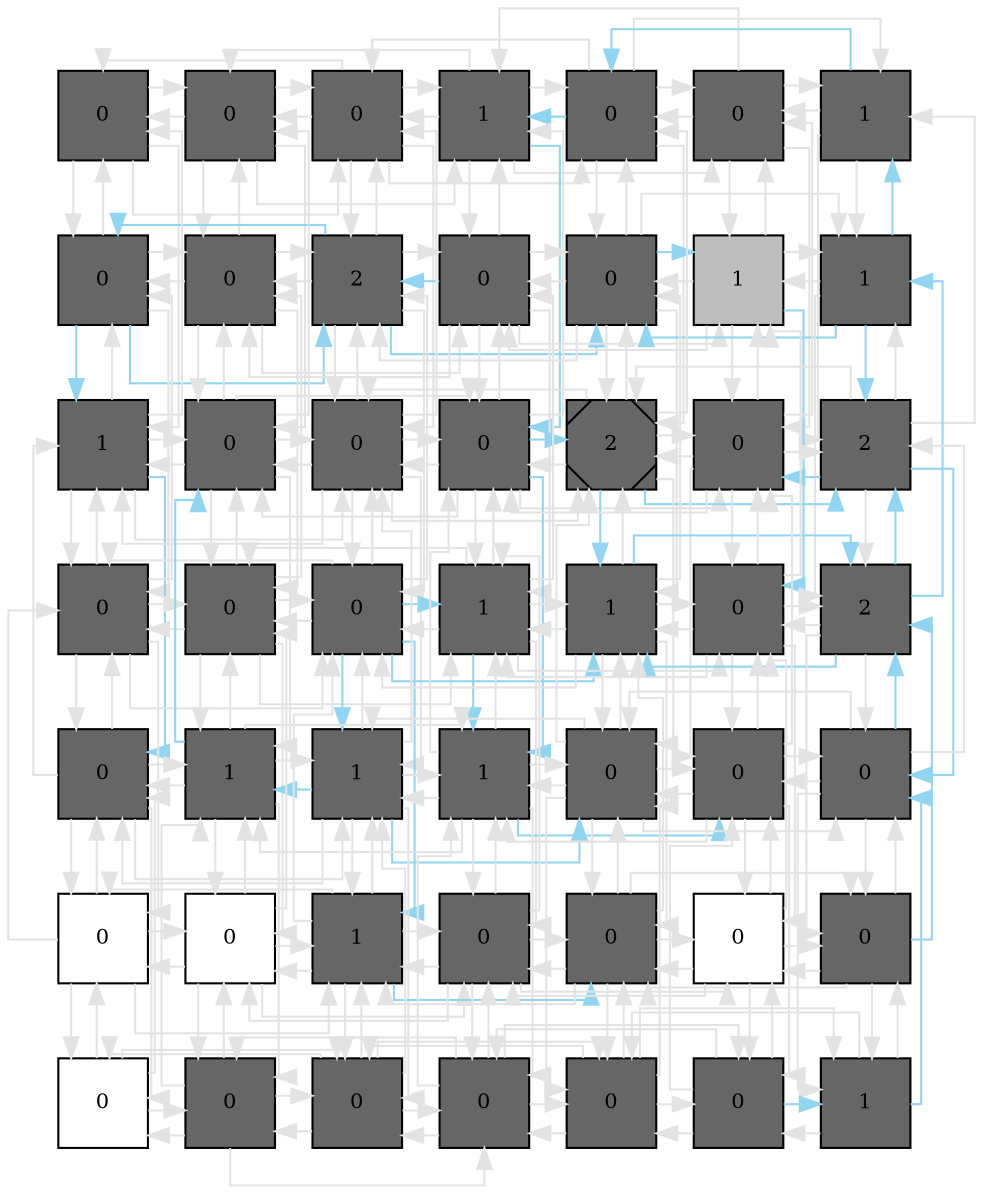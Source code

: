 digraph layout  {
rankdir=TB;
splines=ortho;
node [fixedsize=false, style=filled, width="0.6"];
edge [constraint=false];
0 [fillcolor="#666666", fontsize=10, label=0, shape=square, tooltip="name:  ADPRc ,\nin_degree: 4,\nout_degree: 4"];
1 [fillcolor="#666666", fontsize=10, label=0, shape=square, tooltip="name:  cADPR ,\nin_degree: 5,\nout_degree: 5"];
2 [fillcolor="#666666", fontsize=10, label=0, shape=square, tooltip="name:  ABH1 ,\nin_degree: 6,\nout_degree: 6"];
3 [fillcolor="#666666", fontsize=10, label=1, shape=square, tooltip="name:  Ca2_ATPase ,\nin_degree: 6,\nout_degree: 6"];
4 [fillcolor="#666666", fontsize=10, label=0, shape=square, tooltip="name:  CaIM ,\nin_degree: 6,\nout_degree: 6"];
5 [fillcolor="#666666", fontsize=10, label=0, shape=square, tooltip="name:  ERA1 ,\nin_degree: 5,\nout_degree: 5"];
6 [fillcolor="#666666", fontsize=10, label=1, shape=square, tooltip="name:  ROP10 ,\nin_degree: 4,\nout_degree: 4"];
7 [fillcolor="#666666", fontsize=10, label=0, shape=square, tooltip="name:  NO ,\nin_degree: 5,\nout_degree: 5"];
8 [fillcolor="#666666", fontsize=10, label=0, shape=square, tooltip="name:  InsP6 ,\nin_degree: 6,\nout_degree: 6"];
9 [fillcolor="#666666", fontsize=10, label=2, shape=square, tooltip="name:  InsPK ,\nin_degree: 7,\nout_degree: 7"];
10 [fillcolor="#666666", fontsize=10, label=0, shape=square, tooltip="name:  NOS ,\nin_degree: 7,\nout_degree: 7"];
11 [fillcolor="#666666", fontsize=10, label=0, shape=square, tooltip="name:  KOUT ,\nin_degree: 7,\nout_degree: 7"];
12 [fillcolor="#bdbdbd", fontsize=10, label=1, shape=square, tooltip="name: None,\nin_degree: 6,\nout_degree: 6"];
13 [fillcolor="#666666", fontsize=10, label=1, shape=square, tooltip="name:  ROS ,\nin_degree: 5,\nout_degree: 5"];
14 [fillcolor="#666666", fontsize=10, label=1, shape=square, tooltip="name:  NIA12 ,\nin_degree: 6,\nout_degree: 6"];
15 [fillcolor="#666666", fontsize=10, label=0, shape=square, tooltip="name:  CIS ,\nin_degree: 7,\nout_degree: 7"];
16 [fillcolor="#666666", fontsize=10, label=0, shape=square, tooltip="name:  KEV ,\nin_degree: 8,\nout_degree: 8"];
17 [fillcolor="#666666", fontsize=10, label=0, shape=square, tooltip="name:  Ca2_c ,\nin_degree: 8,\nout_degree: 8"];
18 [fillcolor="#666666", fontsize=10, label=2, shape=Msquare, tooltip="name:  Depolar ,\nin_degree: 8,\nout_degree: 8"];
19 [fillcolor="#666666", fontsize=10, label=0, shape=square, tooltip="name:  KAP ,\nin_degree: 7,\nout_degree: 7"];
20 [fillcolor="#666666", fontsize=10, label=2, shape=square, tooltip="name:  HTPase ,\nin_degree: 6,\nout_degree: 6"];
21 [fillcolor="#666666", fontsize=10, label=0, shape=square, tooltip="name:  RCN1 ,\nin_degree: 6,\nout_degree: 6"];
22 [fillcolor="#666666", fontsize=10, label=0, shape=square, tooltip="name:  PEPC ,\nin_degree: 7,\nout_degree: 7"];
23 [fillcolor="#666666", fontsize=10, label=0, shape=square, tooltip="name:  ABA ,\nin_degree: 8,\nout_degree: 8"];
24 [fillcolor="#666666", fontsize=10, label=1, shape=square, tooltip="name:  Malate ,\nin_degree: 8,\nout_degree: 8"];
25 [fillcolor="#666666", fontsize=10, label=1, shape=square, tooltip="name:  AnionEM ,\nin_degree: 8,\nout_degree: 8"];
26 [fillcolor="#666666", fontsize=10, label=0, shape=square, tooltip="name:  Closure ,\nin_degree: 7,\nout_degree: 7"];
27 [fillcolor="#666666", fontsize=10, label=2, shape=square, tooltip="name:  pH ,\nin_degree: 6,\nout_degree: 6"];
28 [fillcolor="#666666", fontsize=10, label=0, shape=square, tooltip="name:  GC ,\nin_degree: 6,\nout_degree: 6"];
29 [fillcolor="#666666", fontsize=10, label=1, shape=square, tooltip="name:  cGMP ,\nin_degree: 7,\nout_degree: 7"];
30 [fillcolor="#666666", fontsize=10, label=1, shape=square, tooltip="name:  InsP3 ,\nin_degree: 8,\nout_degree: 8"];
31 [fillcolor="#666666", fontsize=10, label=1, shape=square, tooltip="name:  PLC ,\nin_degree: 8,\nout_degree: 8"];
32 [fillcolor="#666666", fontsize=10, label=0, shape=square, tooltip="name:  RAC1 ,\nin_degree: 8,\nout_degree: 8"];
33 [fillcolor="#666666", fontsize=10, label=0, shape=square, tooltip="name:  Actin ,\nin_degree: 7,\nout_degree: 7"];
34 [fillcolor="#666666", fontsize=10, label=0, shape=square, tooltip="name:  ABI1 ,\nin_degree: 6,\nout_degree: 6"];
35 [fillcolor="#FFFFFF", fontsize=10, label=0, shape=square, tooltip="name: None,\nin_degree: 5,\nout_degree: 5"];
36 [fillcolor="#FFFFFF", fontsize=10, label=0, shape=square, tooltip="name: None,\nin_degree: 6,\nout_degree: 6"];
37 [fillcolor="#666666", fontsize=10, label=1, shape=square, tooltip="name:  SphK ,\nin_degree: 7,\nout_degree: 7"];
38 [fillcolor="#666666", fontsize=10, label=0, shape=square, tooltip="name:  S1P ,\nin_degree: 7,\nout_degree: 7"];
39 [fillcolor="#666666", fontsize=10, label=0, shape=square, tooltip="name:  OST1 ,\nin_degree: 7,\nout_degree: 7"];
40 [fillcolor="#FFFFFF", fontsize=10, label=0, shape=square, tooltip="name: None,\nin_degree: 6,\nout_degree: 6"];
41 [fillcolor="#666666", fontsize=10, label=0, shape=square, tooltip="name:  Atrboh ,\nin_degree: 5,\nout_degree: 5"];
42 [fillcolor="#FFFFFF", fontsize=10, label=0, shape=square, tooltip="name: None,\nin_degree: 4,\nout_degree: 4"];
43 [fillcolor="#666666", fontsize=10, label=0, shape=square, tooltip="name:  GCR1 ,\nin_degree: 5,\nout_degree: 5"];
44 [fillcolor="#666666", fontsize=10, label=0, shape=square, tooltip="name:  AGB1 ,\nin_degree: 6,\nout_degree: 6"];
45 [fillcolor="#666666", fontsize=10, label=0, shape=square, tooltip="name:  GPA1 ,\nin_degree: 6,\nout_degree: 6"];
46 [fillcolor="#666666", fontsize=10, label=0, shape=square, tooltip="name:  PLD ,\nin_degree: 6,\nout_degree: 6"];
47 [fillcolor="#666666", fontsize=10, label=0, shape=square, tooltip="name:  PA ,\nin_degree: 5,\nout_degree: 5"];
48 [fillcolor="#666666", fontsize=10, label=1, shape=square, tooltip="name:  ROP2 ,\nin_degree: 4,\nout_degree: 4"];
0 -> 1  [color=grey89, style="penwidth(0.1)", tooltip=" ", weight=1];
0 -> 7  [color=grey89, style="penwidth(0.1)", tooltip=" ", weight=1];
0 -> 14  [color=grey89, style="penwidth(0.1)", tooltip=" ", weight=1];
0 -> 2  [color=grey89, style="penwidth(0.1)", tooltip=" ", weight=1];
1 -> 0  [color=grey89, style="penwidth(0.1)", tooltip=" ", weight=1];
1 -> 2  [color=grey89, style="penwidth(0.1)", tooltip=" ", weight=1];
1 -> 8  [color=grey89, style="penwidth(0.1)", tooltip=" ", weight=1];
1 -> 15  [color=grey89, style="penwidth(0.1)", tooltip=" ", weight=1];
1 -> 3  [color=grey89, style="penwidth(0.1)", tooltip=" ", weight=1];
2 -> 1  [color=grey89, style="penwidth(0.1)", tooltip=" ", weight=1];
2 -> 3  [color=grey89, style="penwidth(0.1)", tooltip=" ", weight=1];
2 -> 9  [color=grey89, style="penwidth(0.1)", tooltip=" ", weight=1];
2 -> 16  [color=grey89, style="penwidth(0.1)", tooltip=" ", weight=1];
2 -> 4  [color=grey89, style="penwidth(0.1)", tooltip=" ", weight=1];
2 -> 0  [color=grey89, style="penwidth(0.1)", tooltip=" ", weight=1];
3 -> 2  [color=grey89, style="penwidth(0.1)", tooltip=" ", weight=1];
3 -> 4  [color=grey89, style="penwidth(0.1)", tooltip=" ", weight=1];
3 -> 10  [color=grey89, style="penwidth(0.1)", tooltip=" ", weight=1];
3 -> 17  [color="#91D5F1", style="penwidth(0.1)", tooltip="4( CaIM ) to 17( Ca2_c )", weight=1];
3 -> 5  [color=grey89, style="penwidth(0.1)", tooltip=" ", weight=1];
3 -> 1  [color=grey89, style="penwidth(0.1)", tooltip=" ", weight=1];
4 -> 3  [color="#91D5F1", style="penwidth(0.1)", tooltip="4( CaIM ) to 17( Ca2_c )", weight=1];
4 -> 5  [color=grey89, style="penwidth(0.1)", tooltip=" ", weight=1];
4 -> 11  [color=grey89, style="penwidth(0.1)", tooltip=" ", weight=1];
4 -> 18  [color=grey89, style="penwidth(0.1)", tooltip=" ", weight=1];
4 -> 6  [color=grey89, style="penwidth(0.1)", tooltip=" ", weight=1];
4 -> 2  [color=grey89, style="penwidth(0.1)", tooltip=" ", weight=1];
5 -> 4  [color=grey89, style="penwidth(0.1)", tooltip=" ", weight=1];
5 -> 6  [color=grey89, style="penwidth(0.1)", tooltip=" ", weight=1];
5 -> 12  [color=grey89, style="penwidth(0.1)", tooltip=" ", weight=1];
5 -> 19  [color=grey89, style="penwidth(0.1)", tooltip=" ", weight=1];
5 -> 3  [color=grey89, style="penwidth(0.1)", tooltip=" ", weight=1];
6 -> 5  [color=grey89, style="penwidth(0.1)", tooltip=" ", weight=1];
6 -> 13  [color=grey89, style="penwidth(0.1)", tooltip=" ", weight=1];
6 -> 20  [color=grey89, style="penwidth(0.1)", tooltip=" ", weight=1];
6 -> 4  [color="#91D5F1", style="penwidth(0.1)", tooltip="13( ROS ) to 4( CaIM )", weight=1];
7 -> 0  [color=grey89, style="penwidth(0.1)", tooltip=" ", weight=1];
7 -> 8  [color=grey89, style="penwidth(0.1)", tooltip=" ", weight=1];
7 -> 14  [color="#91D5F1", style="penwidth(0.1)", tooltip="7( NO ) to 28( GC )", weight=1];
7 -> 21  [color=grey89, style="penwidth(0.1)", tooltip=" ", weight=1];
7 -> 9  [color="#91D5F1", style="penwidth(0.1)", tooltip="7( NO ) to 11( KOUT )", weight=1];
8 -> 1  [color=grey89, style="penwidth(0.1)", tooltip=" ", weight=1];
8 -> 7  [color=grey89, style="penwidth(0.1)", tooltip=" ", weight=1];
8 -> 9  [color=grey89, style="penwidth(0.1)", tooltip=" ", weight=1];
8 -> 15  [color=grey89, style="penwidth(0.1)", tooltip=" ", weight=1];
8 -> 22  [color=grey89, style="penwidth(0.1)", tooltip=" ", weight=1];
8 -> 10  [color=grey89, style="penwidth(0.1)", tooltip=" ", weight=1];
9 -> 2  [color=grey89, style="penwidth(0.1)", tooltip=" ", weight=1];
9 -> 8  [color=grey89, style="penwidth(0.1)", tooltip=" ", weight=1];
9 -> 10  [color=grey89, style="penwidth(0.1)", tooltip=" ", weight=1];
9 -> 16  [color=grey89, style="penwidth(0.1)", tooltip=" ", weight=1];
9 -> 23  [color=grey89, style="penwidth(0.1)", tooltip=" ", weight=1];
9 -> 11  [color="#91D5F1", style="penwidth(0.1)", tooltip="7( NO ) to 11( KOUT )", weight=1];
9 -> 7  [color="#91D5F1", style="penwidth(0.1)", tooltip="10( NOS ) to 7( NO )", weight=1];
10 -> 3  [color=grey89, style="penwidth(0.1)", tooltip=" ", weight=1];
10 -> 9  [color="#91D5F1", style="penwidth(0.1)", tooltip="10( NOS ) to 7( NO )", weight=1];
10 -> 11  [color=grey89, style="penwidth(0.1)", tooltip=" ", weight=1];
10 -> 17  [color=grey89, style="penwidth(0.1)", tooltip=" ", weight=1];
10 -> 24  [color=grey89, style="penwidth(0.1)", tooltip=" ", weight=1];
10 -> 12  [color=grey89, style="penwidth(0.1)", tooltip=" ", weight=1];
10 -> 8  [color=grey89, style="penwidth(0.1)", tooltip=" ", weight=1];
11 -> 4  [color=grey89, style="penwidth(0.1)", tooltip=" ", weight=1];
11 -> 10  [color=grey89, style="penwidth(0.1)", tooltip=" ", weight=1];
11 -> 12  [color="#91D5F1", style="penwidth(0.1)", tooltip="11( KOUT ) to 26( Closure )", weight=1];
11 -> 18  [color=grey89, style="penwidth(0.1)", tooltip=" ", weight=1];
11 -> 25  [color=grey89, style="penwidth(0.1)", tooltip=" ", weight=1];
11 -> 13  [color=grey89, style="penwidth(0.1)", tooltip=" ", weight=1];
11 -> 9  [color=grey89, style="penwidth(0.1)", tooltip=" ", weight=1];
12 -> 5  [color=grey89, style="penwidth(0.1)", tooltip=" ", weight=1];
12 -> 11  [color=grey89, style="penwidth(0.1)", tooltip=" ", weight=1];
12 -> 13  [color=grey89, style="penwidth(0.1)", tooltip=" ", weight=1];
12 -> 19  [color=grey89, style="penwidth(0.1)", tooltip=" ", weight=1];
12 -> 26  [color="#91D5F1", style="penwidth(0.1)", tooltip="11( KOUT ) to 26( Closure )", weight=1];
12 -> 10  [color=grey89, style="penwidth(0.1)", tooltip=" ", weight=1];
13 -> 6  [color="#91D5F1", style="penwidth(0.1)", tooltip="13( ROS ) to 4( CaIM )", weight=1];
13 -> 12  [color=grey89, style="penwidth(0.1)", tooltip=" ", weight=1];
13 -> 20  [color="#91D5F1", style="penwidth(0.1)", tooltip="13( ROS ) to 34( ABI1 )", weight=1];
13 -> 27  [color=grey89, style="penwidth(0.1)", tooltip=" ", weight=1];
13 -> 11  [color="#91D5F1", style="penwidth(0.1)", tooltip="27( pH ) to 11( KOUT )", weight=1];
14 -> 7  [color=grey89, style="penwidth(0.1)", tooltip=" ", weight=1];
14 -> 15  [color=grey89, style="penwidth(0.1)", tooltip=" ", weight=1];
14 -> 21  [color=grey89, style="penwidth(0.1)", tooltip=" ", weight=1];
14 -> 28  [color="#91D5F1", style="penwidth(0.1)", tooltip="7( NO ) to 28( GC )", weight=1];
14 -> 0  [color=grey89, style="penwidth(0.1)", tooltip=" ", weight=1];
14 -> 16  [color=grey89, style="penwidth(0.1)", tooltip=" ", weight=1];
15 -> 8  [color=grey89, style="penwidth(0.1)", tooltip=" ", weight=1];
15 -> 14  [color=grey89, style="penwidth(0.1)", tooltip=" ", weight=1];
15 -> 16  [color=grey89, style="penwidth(0.1)", tooltip=" ", weight=1];
15 -> 22  [color=grey89, style="penwidth(0.1)", tooltip=" ", weight=1];
15 -> 29  [color=grey89, style="penwidth(0.1)", tooltip=" ", weight=1];
15 -> 1  [color=grey89, style="penwidth(0.1)", tooltip=" ", weight=1];
15 -> 17  [color=grey89, style="penwidth(0.1)", tooltip=" ", weight=1];
16 -> 9  [color=grey89, style="penwidth(0.1)", tooltip=" ", weight=1];
16 -> 15  [color=grey89, style="penwidth(0.1)", tooltip=" ", weight=1];
16 -> 17  [color=grey89, style="penwidth(0.1)", tooltip=" ", weight=1];
16 -> 23  [color=grey89, style="penwidth(0.1)", tooltip=" ", weight=1];
16 -> 30  [color=grey89, style="penwidth(0.1)", tooltip=" ", weight=1];
16 -> 2  [color=grey89, style="penwidth(0.1)", tooltip=" ", weight=1];
16 -> 18  [color=grey89, style="penwidth(0.1)", tooltip=" ", weight=1];
16 -> 14  [color=grey89, style="penwidth(0.1)", tooltip=" ", weight=1];
17 -> 10  [color=grey89, style="penwidth(0.1)", tooltip=" ", weight=1];
17 -> 16  [color=grey89, style="penwidth(0.1)", tooltip=" ", weight=1];
17 -> 18  [color="#91D5F1", style="penwidth(0.1)", tooltip="17( Ca2_c ) to 20( HTPase )", weight=1];
17 -> 24  [color=grey89, style="penwidth(0.1)", tooltip=" ", weight=1];
17 -> 31  [color="#91D5F1", style="penwidth(0.1)", tooltip="17( Ca2_c ) to 33( Actin )", weight=1];
17 -> 3  [color=grey89, style="penwidth(0.1)", tooltip=" ", weight=1];
17 -> 19  [color=grey89, style="penwidth(0.1)", tooltip=" ", weight=1];
17 -> 15  [color=grey89, style="penwidth(0.1)", tooltip=" ", weight=1];
18 -> 11  [color=grey89, style="penwidth(0.1)", tooltip=" ", weight=1];
18 -> 17  [color=grey89, style="penwidth(0.1)", tooltip=" ", weight=1];
18 -> 19  [color=grey89, style="penwidth(0.1)", tooltip=" ", weight=1];
18 -> 25  [color="#91D5F1", style="penwidth(0.1)", tooltip="17( Ca2_c ) to 25( AnionEM )", weight=1];
18 -> 32  [color=grey89, style="penwidth(0.1)", tooltip=" ", weight=1];
18 -> 4  [color=grey89, style="penwidth(0.1)", tooltip=" ", weight=1];
18 -> 20  [color="#91D5F1", style="penwidth(0.1)", tooltip="17( Ca2_c ) to 20( HTPase )", weight=1];
18 -> 16  [color=grey89, style="penwidth(0.1)", tooltip=" ", weight=1];
19 -> 12  [color=grey89, style="penwidth(0.1)", tooltip=" ", weight=1];
19 -> 18  [color=grey89, style="penwidth(0.1)", tooltip=" ", weight=1];
19 -> 20  [color=grey89, style="penwidth(0.1)", tooltip=" ", weight=1];
19 -> 26  [color=grey89, style="penwidth(0.1)", tooltip=" ", weight=1];
19 -> 33  [color=grey89, style="penwidth(0.1)", tooltip=" ", weight=1];
19 -> 5  [color=grey89, style="penwidth(0.1)", tooltip=" ", weight=1];
19 -> 17  [color=grey89, style="penwidth(0.1)", tooltip=" ", weight=1];
20 -> 13  [color=grey89, style="penwidth(0.1)", tooltip=" ", weight=1];
20 -> 19  [color="#91D5F1", style="penwidth(0.1)", tooltip="27( pH ) to 19( KAP )", weight=1];
20 -> 27  [color=grey89, style="penwidth(0.1)", tooltip=" ", weight=1];
20 -> 34  [color="#91D5F1", style="penwidth(0.1)", tooltip="13( ROS ) to 34( ABI1 )", weight=1];
20 -> 6  [color=grey89, style="penwidth(0.1)", tooltip=" ", weight=1];
20 -> 18  [color=grey89, style="penwidth(0.1)", tooltip=" ", weight=1];
21 -> 14  [color=grey89, style="penwidth(0.1)", tooltip=" ", weight=1];
21 -> 22  [color=grey89, style="penwidth(0.1)", tooltip=" ", weight=1];
21 -> 28  [color=grey89, style="penwidth(0.1)", tooltip=" ", weight=1];
21 -> 35  [color=grey89, style="penwidth(0.1)", tooltip=" ", weight=1];
21 -> 7  [color=grey89, style="penwidth(0.1)", tooltip=" ", weight=1];
21 -> 23  [color=grey89, style="penwidth(0.1)", tooltip=" ", weight=1];
22 -> 15  [color=grey89, style="penwidth(0.1)", tooltip=" ", weight=1];
22 -> 21  [color=grey89, style="penwidth(0.1)", tooltip=" ", weight=1];
22 -> 23  [color=grey89, style="penwidth(0.1)", tooltip=" ", weight=1];
22 -> 29  [color=grey89, style="penwidth(0.1)", tooltip=" ", weight=1];
22 -> 36  [color=grey89, style="penwidth(0.1)", tooltip=" ", weight=1];
22 -> 8  [color=grey89, style="penwidth(0.1)", tooltip=" ", weight=1];
22 -> 24  [color=grey89, style="penwidth(0.1)", tooltip=" ", weight=1];
23 -> 16  [color=grey89, style="penwidth(0.1)", tooltip=" ", weight=1];
23 -> 22  [color=grey89, style="penwidth(0.1)", tooltip=" ", weight=1];
23 -> 24  [color="#91D5F1", style="penwidth(0.1)", tooltip="23( ABA ) to 31( PLC )", weight=1];
23 -> 30  [color="#91D5F1", style="penwidth(0.1)", tooltip="23( ABA ) to 32( RAC1 )", weight=1];
23 -> 37  [color="#91D5F1", style="penwidth(0.1)", tooltip="23( ABA ) to 39( OST1 )", weight=1];
23 -> 9  [color=grey89, style="penwidth(0.1)", tooltip=" ", weight=1];
23 -> 25  [color="#91D5F1", style="penwidth(0.1)", tooltip="23( ABA ) to 27( pH )", weight=1];
23 -> 21  [color=grey89, style="penwidth(0.1)", tooltip=" ", weight=1];
24 -> 17  [color=grey89, style="penwidth(0.1)", tooltip=" ", weight=1];
24 -> 23  [color=grey89, style="penwidth(0.1)", tooltip=" ", weight=1];
24 -> 25  [color=grey89, style="penwidth(0.1)", tooltip=" ", weight=1];
24 -> 31  [color="#91D5F1", style="penwidth(0.1)", tooltip="23( ABA ) to 31( PLC )", weight=1];
24 -> 38  [color=grey89, style="penwidth(0.1)", tooltip=" ", weight=1];
24 -> 10  [color=grey89, style="penwidth(0.1)", tooltip=" ", weight=1];
24 -> 26  [color=grey89, style="penwidth(0.1)", tooltip=" ", weight=1];
24 -> 22  [color=grey89, style="penwidth(0.1)", tooltip=" ", weight=1];
25 -> 18  [color=grey89, style="penwidth(0.1)", tooltip=" ", weight=1];
25 -> 24  [color=grey89, style="penwidth(0.1)", tooltip=" ", weight=1];
25 -> 26  [color=grey89, style="penwidth(0.1)", tooltip=" ", weight=1];
25 -> 32  [color=grey89, style="penwidth(0.1)", tooltip=" ", weight=1];
25 -> 39  [color=grey89, style="penwidth(0.1)", tooltip=" ", weight=1];
25 -> 11  [color=grey89, style="penwidth(0.1)", tooltip=" ", weight=1];
25 -> 27  [color="#91D5F1", style="penwidth(0.1)", tooltip="23( ABA ) to 27( pH )", weight=1];
25 -> 23  [color=grey89, style="penwidth(0.1)", tooltip=" ", weight=1];
26 -> 19  [color=grey89, style="penwidth(0.1)", tooltip=" ", weight=1];
26 -> 25  [color=grey89, style="penwidth(0.1)", tooltip=" ", weight=1];
26 -> 27  [color=grey89, style="penwidth(0.1)", tooltip=" ", weight=1];
26 -> 33  [color=grey89, style="penwidth(0.1)", tooltip=" ", weight=1];
26 -> 40  [color=grey89, style="penwidth(0.1)", tooltip=" ", weight=1];
26 -> 12  [color=grey89, style="penwidth(0.1)", tooltip=" ", weight=1];
26 -> 24  [color=grey89, style="penwidth(0.1)", tooltip=" ", weight=1];
27 -> 20  [color="#91D5F1", style="penwidth(0.1)", tooltip="27( pH ) to 19( KAP )", weight=1];
27 -> 26  [color=grey89, style="penwidth(0.1)", tooltip=" ", weight=1];
27 -> 34  [color=grey89, style="penwidth(0.1)", tooltip=" ", weight=1];
27 -> 41  [color=grey89, style="penwidth(0.1)", tooltip=" ", weight=1];
27 -> 13  [color="#91D5F1", style="penwidth(0.1)", tooltip="27( pH ) to 11( KOUT )", weight=1];
27 -> 25  [color="#91D5F1", style="penwidth(0.1)", tooltip="34( ABI1 ) to 25( AnionEM )", weight=1];
28 -> 21  [color=grey89, style="penwidth(0.1)", tooltip=" ", weight=1];
28 -> 29  [color=grey89, style="penwidth(0.1)", tooltip=" ", weight=1];
28 -> 35  [color=grey89, style="penwidth(0.1)", tooltip=" ", weight=1];
28 -> 42  [color=grey89, style="penwidth(0.1)", tooltip=" ", weight=1];
28 -> 14  [color=grey89, style="penwidth(0.1)", tooltip=" ", weight=1];
28 -> 30  [color=grey89, style="penwidth(0.1)", tooltip=" ", weight=1];
29 -> 22  [color=grey89, style="penwidth(0.1)", tooltip=" ", weight=1];
29 -> 28  [color=grey89, style="penwidth(0.1)", tooltip=" ", weight=1];
29 -> 30  [color=grey89, style="penwidth(0.1)", tooltip=" ", weight=1];
29 -> 36  [color=grey89, style="penwidth(0.1)", tooltip=" ", weight=1];
29 -> 43  [color=grey89, style="penwidth(0.1)", tooltip=" ", weight=1];
29 -> 15  [color="#91D5F1", style="penwidth(0.1)", tooltip="30( InsP3 ) to 15( CIS )", weight=1];
29 -> 31  [color=grey89, style="penwidth(0.1)", tooltip=" ", weight=1];
30 -> 23  [color=grey89, style="penwidth(0.1)", tooltip=" ", weight=1];
30 -> 29  [color="#91D5F1", style="penwidth(0.1)", tooltip="30( InsP3 ) to 15( CIS )", weight=1];
30 -> 31  [color=grey89, style="penwidth(0.1)", tooltip=" ", weight=1];
30 -> 37  [color=grey89, style="penwidth(0.1)", tooltip=" ", weight=1];
30 -> 44  [color=grey89, style="penwidth(0.1)", tooltip=" ", weight=1];
30 -> 16  [color=grey89, style="penwidth(0.1)", tooltip=" ", weight=1];
30 -> 32  [color="#91D5F1", style="penwidth(0.1)", tooltip="23( ABA ) to 32( RAC1 )", weight=1];
30 -> 28  [color=grey89, style="penwidth(0.1)", tooltip=" ", weight=1];
31 -> 24  [color=grey89, style="penwidth(0.1)", tooltip=" ", weight=1];
31 -> 30  [color=grey89, style="penwidth(0.1)", tooltip=" ", weight=1];
31 -> 32  [color=grey89, style="penwidth(0.1)", tooltip=" ", weight=1];
31 -> 38  [color=grey89, style="penwidth(0.1)", tooltip=" ", weight=1];
31 -> 45  [color=grey89, style="penwidth(0.1)", tooltip=" ", weight=1];
31 -> 17  [color=grey89, style="penwidth(0.1)", tooltip=" ", weight=1];
31 -> 33  [color="#91D5F1", style="penwidth(0.1)", tooltip="17( Ca2_c ) to 33( Actin )", weight=1];
31 -> 29  [color=grey89, style="penwidth(0.1)", tooltip=" ", weight=1];
32 -> 25  [color=grey89, style="penwidth(0.1)", tooltip=" ", weight=1];
32 -> 31  [color=grey89, style="penwidth(0.1)", tooltip=" ", weight=1];
32 -> 33  [color=grey89, style="penwidth(0.1)", tooltip=" ", weight=1];
32 -> 39  [color=grey89, style="penwidth(0.1)", tooltip=" ", weight=1];
32 -> 46  [color=grey89, style="penwidth(0.1)", tooltip=" ", weight=1];
32 -> 18  [color=grey89, style="penwidth(0.1)", tooltip=" ", weight=1];
32 -> 34  [color=grey89, style="penwidth(0.1)", tooltip=" ", weight=1];
32 -> 30  [color=grey89, style="penwidth(0.1)", tooltip=" ", weight=1];
33 -> 26  [color=grey89, style="penwidth(0.1)", tooltip=" ", weight=1];
33 -> 32  [color=grey89, style="penwidth(0.1)", tooltip=" ", weight=1];
33 -> 34  [color=grey89, style="penwidth(0.1)", tooltip=" ", weight=1];
33 -> 40  [color=grey89, style="penwidth(0.1)", tooltip=" ", weight=1];
33 -> 47  [color=grey89, style="penwidth(0.1)", tooltip=" ", weight=1];
33 -> 19  [color=grey89, style="penwidth(0.1)", tooltip=" ", weight=1];
33 -> 31  [color=grey89, style="penwidth(0.1)", tooltip=" ", weight=1];
34 -> 27  [color="#91D5F1", style="penwidth(0.1)", tooltip="34( ABI1 ) to 25( AnionEM )", weight=1];
34 -> 33  [color=grey89, style="penwidth(0.1)", tooltip=" ", weight=1];
34 -> 41  [color=grey89, style="penwidth(0.1)", tooltip=" ", weight=1];
34 -> 48  [color=grey89, style="penwidth(0.1)", tooltip=" ", weight=1];
34 -> 20  [color=grey89, style="penwidth(0.1)", tooltip=" ", weight=1];
34 -> 32  [color=grey89, style="penwidth(0.1)", tooltip=" ", weight=1];
35 -> 28  [color=grey89, style="penwidth(0.1)", tooltip=" ", weight=1];
35 -> 36  [color=grey89, style="penwidth(0.1)", tooltip=" ", weight=1];
35 -> 42  [color=grey89, style="penwidth(0.1)", tooltip=" ", weight=1];
35 -> 21  [color=grey89, style="penwidth(0.1)", tooltip=" ", weight=1];
35 -> 37  [color=grey89, style="penwidth(0.1)", tooltip=" ", weight=1];
36 -> 29  [color=grey89, style="penwidth(0.1)", tooltip=" ", weight=1];
36 -> 35  [color=grey89, style="penwidth(0.1)", tooltip=" ", weight=1];
36 -> 37  [color=grey89, style="penwidth(0.1)", tooltip=" ", weight=1];
36 -> 43  [color=grey89, style="penwidth(0.1)", tooltip=" ", weight=1];
36 -> 22  [color=grey89, style="penwidth(0.1)", tooltip=" ", weight=1];
36 -> 38  [color=grey89, style="penwidth(0.1)", tooltip=" ", weight=1];
37 -> 30  [color=grey89, style="penwidth(0.1)", tooltip=" ", weight=1];
37 -> 36  [color=grey89, style="penwidth(0.1)", tooltip=" ", weight=1];
37 -> 38  [color=grey89, style="penwidth(0.1)", tooltip=" ", weight=1];
37 -> 44  [color=grey89, style="penwidth(0.1)", tooltip=" ", weight=1];
37 -> 23  [color=grey89, style="penwidth(0.1)", tooltip=" ", weight=1];
37 -> 39  [color="#91D5F1", style="penwidth(0.1)", tooltip="23( ABA ) to 39( OST1 )", weight=1];
37 -> 35  [color=grey89, style="penwidth(0.1)", tooltip=" ", weight=1];
38 -> 31  [color=grey89, style="penwidth(0.1)", tooltip=" ", weight=1];
38 -> 37  [color=grey89, style="penwidth(0.1)", tooltip=" ", weight=1];
38 -> 39  [color=grey89, style="penwidth(0.1)", tooltip=" ", weight=1];
38 -> 45  [color=grey89, style="penwidth(0.1)", tooltip=" ", weight=1];
38 -> 24  [color=grey89, style="penwidth(0.1)", tooltip=" ", weight=1];
38 -> 40  [color=grey89, style="penwidth(0.1)", tooltip=" ", weight=1];
38 -> 36  [color=grey89, style="penwidth(0.1)", tooltip=" ", weight=1];
39 -> 32  [color=grey89, style="penwidth(0.1)", tooltip=" ", weight=1];
39 -> 38  [color=grey89, style="penwidth(0.1)", tooltip=" ", weight=1];
39 -> 40  [color=grey89, style="penwidth(0.1)", tooltip=" ", weight=1];
39 -> 46  [color=grey89, style="penwidth(0.1)", tooltip=" ", weight=1];
39 -> 25  [color=grey89, style="penwidth(0.1)", tooltip=" ", weight=1];
39 -> 41  [color=grey89, style="penwidth(0.1)", tooltip=" ", weight=1];
39 -> 37  [color=grey89, style="penwidth(0.1)", tooltip=" ", weight=1];
40 -> 33  [color=grey89, style="penwidth(0.1)", tooltip=" ", weight=1];
40 -> 39  [color=grey89, style="penwidth(0.1)", tooltip=" ", weight=1];
40 -> 41  [color=grey89, style="penwidth(0.1)", tooltip=" ", weight=1];
40 -> 47  [color=grey89, style="penwidth(0.1)", tooltip=" ", weight=1];
40 -> 26  [color=grey89, style="penwidth(0.1)", tooltip=" ", weight=1];
40 -> 38  [color=grey89, style="penwidth(0.1)", tooltip=" ", weight=1];
41 -> 34  [color=grey89, style="penwidth(0.1)", tooltip=" ", weight=1];
41 -> 40  [color=grey89, style="penwidth(0.1)", tooltip=" ", weight=1];
41 -> 48  [color=grey89, style="penwidth(0.1)", tooltip=" ", weight=1];
41 -> 27  [color="#91D5F1", style="penwidth(0.1)", tooltip="41( Atrboh ) to 13( ROS )", weight=1];
41 -> 39  [color=grey89, style="penwidth(0.1)", tooltip=" ", weight=1];
42 -> 35  [color=grey89, style="penwidth(0.1)", tooltip=" ", weight=1];
42 -> 43  [color=grey89, style="penwidth(0.1)", tooltip=" ", weight=1];
42 -> 28  [color=grey89, style="penwidth(0.1)", tooltip=" ", weight=1];
42 -> 44  [color=grey89, style="penwidth(0.1)", tooltip=" ", weight=1];
43 -> 36  [color=grey89, style="penwidth(0.1)", tooltip=" ", weight=1];
43 -> 42  [color=grey89, style="penwidth(0.1)", tooltip=" ", weight=1];
43 -> 44  [color=grey89, style="penwidth(0.1)", tooltip=" ", weight=1];
43 -> 29  [color=grey89, style="penwidth(0.1)", tooltip=" ", weight=1];
43 -> 45  [color=grey89, style="penwidth(0.1)", tooltip=" ", weight=1];
44 -> 37  [color=grey89, style="penwidth(0.1)", tooltip=" ", weight=1];
44 -> 43  [color=grey89, style="penwidth(0.1)", tooltip=" ", weight=1];
44 -> 45  [color=grey89, style="penwidth(0.1)", tooltip=" ", weight=1];
44 -> 30  [color=grey89, style="penwidth(0.1)", tooltip=" ", weight=1];
44 -> 46  [color=grey89, style="penwidth(0.1)", tooltip=" ", weight=1];
44 -> 42  [color=grey89, style="penwidth(0.1)", tooltip=" ", weight=1];
45 -> 38  [color=grey89, style="penwidth(0.1)", tooltip=" ", weight=1];
45 -> 44  [color=grey89, style="penwidth(0.1)", tooltip=" ", weight=1];
45 -> 46  [color=grey89, style="penwidth(0.1)", tooltip=" ", weight=1];
45 -> 31  [color=grey89, style="penwidth(0.1)", tooltip=" ", weight=1];
45 -> 47  [color=grey89, style="penwidth(0.1)", tooltip=" ", weight=1];
45 -> 43  [color=grey89, style="penwidth(0.1)", tooltip=" ", weight=1];
46 -> 39  [color=grey89, style="penwidth(0.1)", tooltip=" ", weight=1];
46 -> 45  [color=grey89, style="penwidth(0.1)", tooltip=" ", weight=1];
46 -> 47  [color=grey89, style="penwidth(0.1)", tooltip=" ", weight=1];
46 -> 32  [color=grey89, style="penwidth(0.1)", tooltip=" ", weight=1];
46 -> 48  [color=grey89, style="penwidth(0.1)", tooltip=" ", weight=1];
46 -> 44  [color=grey89, style="penwidth(0.1)", tooltip=" ", weight=1];
47 -> 40  [color=grey89, style="penwidth(0.1)", tooltip=" ", weight=1];
47 -> 46  [color=grey89, style="penwidth(0.1)", tooltip=" ", weight=1];
47 -> 48  [color="#91D5F1", style="penwidth(0.1)", tooltip="47( PA ) to 34( ABI1 )", weight=1];
47 -> 33  [color=grey89, style="penwidth(0.1)", tooltip=" ", weight=1];
47 -> 45  [color=grey89, style="penwidth(0.1)", tooltip=" ", weight=1];
48 -> 41  [color=grey89, style="penwidth(0.1)", tooltip=" ", weight=1];
48 -> 47  [color=grey89, style="penwidth(0.1)", tooltip=" ", weight=1];
48 -> 34  [color="#91D5F1", style="penwidth(0.1)", tooltip="47( PA ) to 34( ABI1 )", weight=1];
48 -> 46  [color=grey89, style="penwidth(0.1)", tooltip=" ", weight=1];
edge [constraint=true, style=invis];

0 -> 7 -> 14 -> 21 -> 28 -> 35 -> 42;
1 -> 8 -> 15 -> 22 -> 29 -> 36 -> 43;
2 -> 9 -> 16 -> 23 -> 30 -> 37 -> 44;
3 -> 10 -> 17 -> 24 -> 31 -> 38 -> 45;
4 -> 11 -> 18 -> 25 -> 32 -> 39 -> 46;
5 -> 12 -> 19 -> 26 -> 33 -> 40 -> 47;
6 -> 13 -> 20 -> 27 -> 34 -> 41 -> 48;
rank = same {0 -> 1 -> 2 -> 3 -> 4 -> 5 -> 6};
rank = same {7 -> 8 -> 9 -> 10 -> 11 -> 12 -> 13};
rank = same {14 -> 15 -> 16 -> 17 -> 18 -> 19 -> 20};
rank = same {21 -> 22 -> 23 -> 24 -> 25 -> 26 -> 27};
rank = same {28 -> 29 -> 30 -> 31 -> 32 -> 33 -> 34};
rank = same {35 -> 36 -> 37 -> 38 -> 39 -> 40 -> 41};
rank = same {42 -> 43 -> 44 -> 45 -> 46 -> 47 -> 48};
}